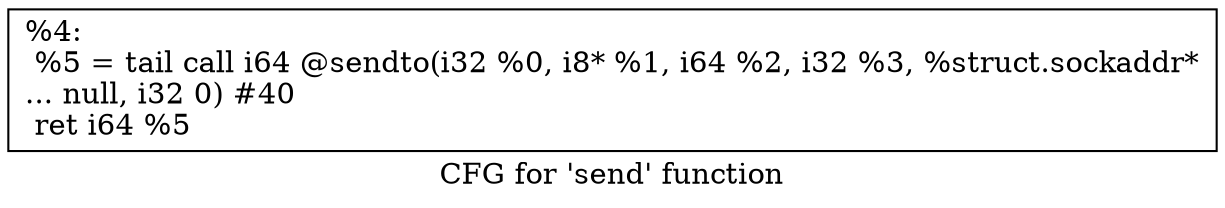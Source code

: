 digraph "CFG for 'send' function" {
	label="CFG for 'send' function";

	Node0x1bb9e10 [shape=record,label="{%4:\l  %5 = tail call i64 @sendto(i32 %0, i8* %1, i64 %2, i32 %3, %struct.sockaddr*\l... null, i32 0) #40\l  ret i64 %5\l}"];
}
